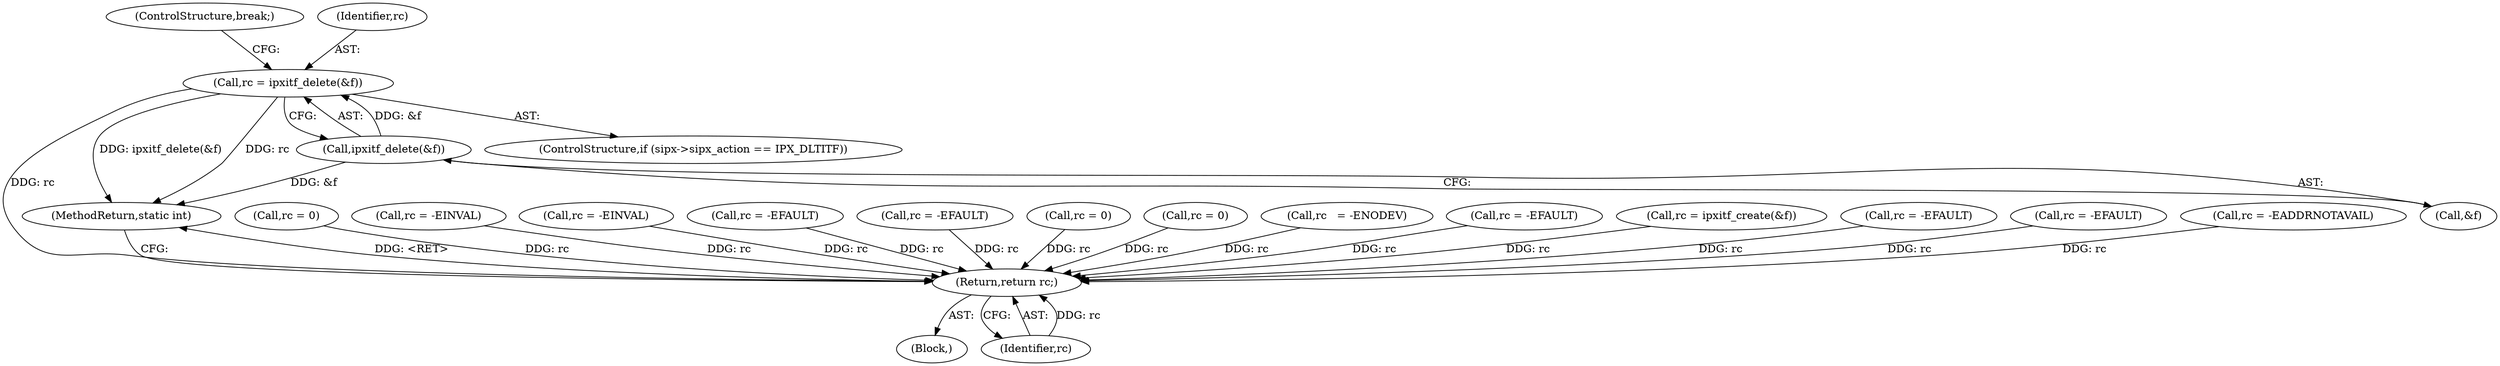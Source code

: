 digraph "0_linux_ee0d8d8482345ff97a75a7d747efc309f13b0d80@API" {
"1000195" [label="(Call,rc = ipxitf_delete(&f))"];
"1000197" [label="(Call,ipxitf_delete(&f))"];
"1000342" [label="(Return,return rc;)"];
"1000336" [label="(Call,rc = 0)"];
"1000195" [label="(Call,rc = ipxitf_delete(&f))"];
"1000344" [label="(MethodReturn,static int)"];
"1000138" [label="(Call,rc = -EINVAL)"];
"1000105" [label="(Call,rc = -EINVAL)"];
"1000103" [label="(Block,)"];
"1000118" [label="(Call,rc = -EFAULT)"];
"1000325" [label="(Call,rc = -EFAULT)"];
"1000301" [label="(Call,rc = 0)"];
"1000317" [label="(Call,rc = 0)"];
"1000206" [label="(ControlStructure,break;)"];
"1000240" [label="(Call,rc   = -ENODEV)"];
"1000198" [label="(Call,&f)"];
"1000197" [label="(Call,ipxitf_delete(&f))"];
"1000287" [label="(Call,rc = -EFAULT)"];
"1000342" [label="(Return,return rc;)"];
"1000189" [label="(ControlStructure,if (sipx->sipx_action == IPX_DLTITF))"];
"1000196" [label="(Identifier,rc)"];
"1000201" [label="(Call,rc = ipxitf_create(&f))"];
"1000306" [label="(Call,rc = -EFAULT)"];
"1000212" [label="(Call,rc = -EFAULT)"];
"1000256" [label="(Call,rc = -EADDRNOTAVAIL)"];
"1000343" [label="(Identifier,rc)"];
"1000195" -> "1000189"  [label="AST: "];
"1000195" -> "1000197"  [label="CFG: "];
"1000196" -> "1000195"  [label="AST: "];
"1000197" -> "1000195"  [label="AST: "];
"1000206" -> "1000195"  [label="CFG: "];
"1000195" -> "1000344"  [label="DDG: ipxitf_delete(&f)"];
"1000195" -> "1000344"  [label="DDG: rc"];
"1000197" -> "1000195"  [label="DDG: &f"];
"1000195" -> "1000342"  [label="DDG: rc"];
"1000197" -> "1000198"  [label="CFG: "];
"1000198" -> "1000197"  [label="AST: "];
"1000197" -> "1000344"  [label="DDG: &f"];
"1000342" -> "1000103"  [label="AST: "];
"1000342" -> "1000343"  [label="CFG: "];
"1000343" -> "1000342"  [label="AST: "];
"1000344" -> "1000342"  [label="CFG: "];
"1000342" -> "1000344"  [label="DDG: <RET>"];
"1000343" -> "1000342"  [label="DDG: rc"];
"1000325" -> "1000342"  [label="DDG: rc"];
"1000317" -> "1000342"  [label="DDG: rc"];
"1000301" -> "1000342"  [label="DDG: rc"];
"1000212" -> "1000342"  [label="DDG: rc"];
"1000287" -> "1000342"  [label="DDG: rc"];
"1000256" -> "1000342"  [label="DDG: rc"];
"1000118" -> "1000342"  [label="DDG: rc"];
"1000336" -> "1000342"  [label="DDG: rc"];
"1000105" -> "1000342"  [label="DDG: rc"];
"1000201" -> "1000342"  [label="DDG: rc"];
"1000306" -> "1000342"  [label="DDG: rc"];
"1000138" -> "1000342"  [label="DDG: rc"];
"1000240" -> "1000342"  [label="DDG: rc"];
}

